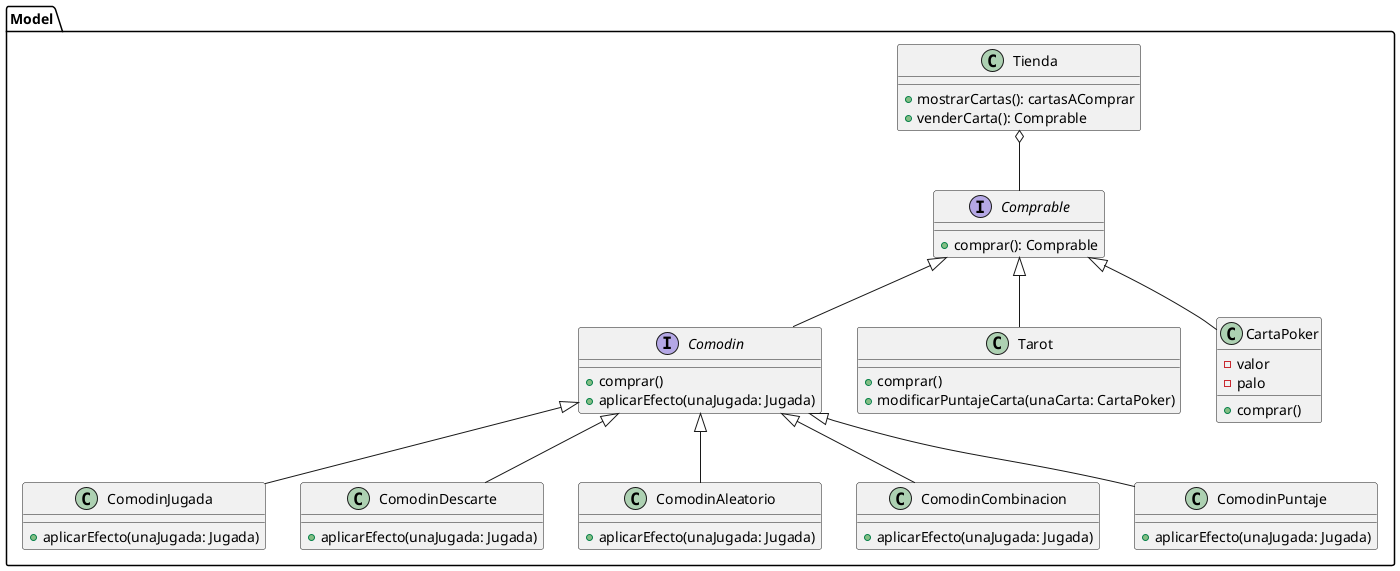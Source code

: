 @startuml

package Model {

class Tienda {
    + mostrarCartas(): cartasAComprar
    + venderCarta(): Comprable
}

interface Comprable {
    + comprar(): Comprable
}

interface Comodin {
    + comprar()
    + aplicarEfecto(unaJugada: Jugada)
}

class ComodinJugada {
    + aplicarEfecto(unaJugada: Jugada)
}
class ComodinDescarte {
    + aplicarEfecto(unaJugada: Jugada)
}
class ComodinAleatorio{
    + aplicarEfecto(unaJugada: Jugada)
}
class ComodinCombinacion{
    + aplicarEfecto(unaJugada: Jugada)
}
class ComodinPuntaje{
    + aplicarEfecto(unaJugada: Jugada)
}

class Tarot {
    + comprar()
    +modificarPuntajeCarta(unaCarta: CartaPoker)
}

class CartaPoker {
    - valor
    - palo
    + comprar()
}


Tienda o-- Comprable
Comodin -up-|> Comprable
CartaPoker -up-|> Comprable
Tarot -up-|> Comprable
ComodinJugada -up-|> Comodin
ComodinDescarte -up-|> Comodin
ComodinAleatorio -up-|> Comodin
ComodinCombinacion -up-|> Comodin
ComodinPuntaje -up-|> Comodin
}
@enduml